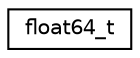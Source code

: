 digraph "Graphical Class Hierarchy"
{
  edge [fontname="Helvetica",fontsize="10",labelfontname="Helvetica",labelfontsize="10"];
  node [fontname="Helvetica",fontsize="10",shape=record];
  rankdir="LR";
  Node0 [label="float64_t",height=0.2,width=0.4,color="black", fillcolor="white", style="filled",URL="$structfloat64__t.html"];
}
